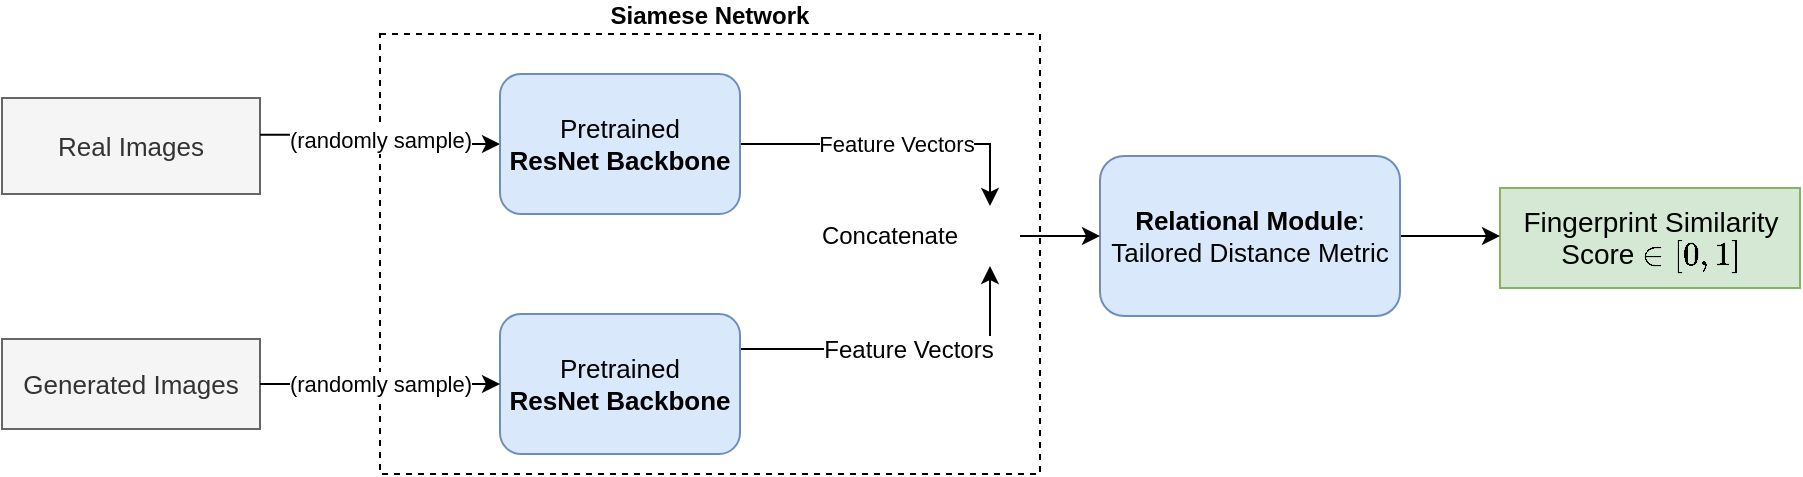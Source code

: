 <mxfile version="21.2.6" type="google">
  <diagram id="C5RBs43oDa-KdzZeNtuy" name="Page-1">
    <mxGraphModel grid="1" page="1" gridSize="10" guides="1" tooltips="1" connect="1" arrows="1" fold="1" pageScale="1" pageWidth="827" pageHeight="1169" math="1" shadow="0">
      <root>
        <mxCell id="WIyWlLk6GJQsqaUBKTNV-0" />
        <mxCell id="WIyWlLk6GJQsqaUBKTNV-1" parent="WIyWlLk6GJQsqaUBKTNV-0" />
        <mxCell id="WIyWlLk6GJQsqaUBKTNV-11" value="&lt;div&gt;Generated Images&lt;/div&gt;" style="rounded=0;whiteSpace=wrap;html=1;fontSize=13;glass=0;strokeWidth=1;shadow=0;fillColor=#f5f5f5;fontColor=#333333;strokeColor=#666666;" vertex="1" parent="WIyWlLk6GJQsqaUBKTNV-1">
          <mxGeometry x="251" y="292.5" width="129" height="45" as="geometry" />
        </mxCell>
        <mxCell id="WIyWlLk6GJQsqaUBKTNV-12" value="&lt;div style=&quot;font-size: 13px;&quot;&gt;Real Images&lt;/div&gt;" style="rounded=0;whiteSpace=wrap;html=1;fontSize=13;glass=0;strokeWidth=1;shadow=0;fillColor=#f5f5f5;fontColor=#333333;strokeColor=#666666;" vertex="1" parent="WIyWlLk6GJQsqaUBKTNV-1">
          <mxGeometry x="251" y="172" width="129" height="48" as="geometry" />
        </mxCell>
        <mxCell id="j_gQq1CnqC4lyDs7WOLW-15" value="&lt;b&gt;Siamese Network&lt;/b&gt;" style="rounded=0;whiteSpace=wrap;html=1;labelPosition=center;verticalLabelPosition=top;align=center;verticalAlign=bottom;dashed=1;fillColor=none;" vertex="1" parent="WIyWlLk6GJQsqaUBKTNV-1">
          <mxGeometry x="440" y="140" width="330" height="220" as="geometry" />
        </mxCell>
        <mxCell id="j_gQq1CnqC4lyDs7WOLW-32" value="(randomly sample)" style="edgeStyle=orthogonalEdgeStyle;rounded=0;orthogonalLoop=1;jettySize=auto;html=1;exitX=1;exitY=0.383;exitDx=0;exitDy=0;entryX=0;entryY=0.5;entryDx=0;entryDy=0;exitPerimeter=0;" edge="1" parent="WIyWlLk6GJQsqaUBKTNV-1" source="WIyWlLk6GJQsqaUBKTNV-12" target="j_gQq1CnqC4lyDs7WOLW-17">
          <mxGeometry relative="1" as="geometry" />
        </mxCell>
        <mxCell id="roJIK74ke_mvJ6h5Deoz-3" value="Feature Vectors" style="edgeStyle=orthogonalEdgeStyle;rounded=0;orthogonalLoop=1;jettySize=auto;html=1;exitX=1;exitY=0.5;exitDx=0;exitDy=0;entryX=0.5;entryY=0;entryDx=0;entryDy=0;" edge="1" parent="WIyWlLk6GJQsqaUBKTNV-1" source="j_gQq1CnqC4lyDs7WOLW-17" target="roJIK74ke_mvJ6h5Deoz-0">
          <mxGeometry relative="1" as="geometry" />
        </mxCell>
        <mxCell id="j_gQq1CnqC4lyDs7WOLW-17" value="&lt;div style=&quot;font-size: 13px;&quot;&gt;Pretrained&lt;br style=&quot;font-size: 13px;&quot;&gt;&lt;/div&gt;&lt;div style=&quot;font-size: 13px;&quot;&gt;&lt;b style=&quot;font-size: 13px;&quot;&gt;ResNet Backbone&lt;/b&gt;&lt;br style=&quot;font-size: 13px;&quot;&gt;&lt;/div&gt;" style="rounded=1;whiteSpace=wrap;html=1;fontSize=13;glass=0;strokeWidth=1;shadow=0;fillColor=#dae8fc;strokeColor=#6c8ebf;" vertex="1" parent="WIyWlLk6GJQsqaUBKTNV-1">
          <mxGeometry x="500" y="160" width="120" height="70" as="geometry" />
        </mxCell>
        <mxCell id="j_gQq1CnqC4lyDs7WOLW-38" value="Feature Vectors" style="edgeStyle=orthogonalEdgeStyle;rounded=0;orthogonalLoop=1;jettySize=auto;html=1;exitX=1;exitY=0.25;exitDx=0;exitDy=0;entryX=0.5;entryY=1;entryDx=0;entryDy=0;fontSize=12;" edge="1" parent="WIyWlLk6GJQsqaUBKTNV-1" source="j_gQq1CnqC4lyDs7WOLW-18" target="roJIK74ke_mvJ6h5Deoz-0">
          <mxGeometry relative="1" as="geometry">
            <mxPoint x="1055" y="280" as="targetPoint" />
          </mxGeometry>
        </mxCell>
        <mxCell id="j_gQq1CnqC4lyDs7WOLW-18" value="&lt;div style=&quot;font-size: 13px;&quot;&gt;Pretrained&lt;br style=&quot;font-size: 13px;&quot;&gt;&lt;/div&gt;&lt;div style=&quot;font-size: 13px;&quot;&gt;&lt;b style=&quot;font-size: 13px;&quot;&gt;ResNet Backbone&lt;/b&gt;&lt;br style=&quot;font-size: 13px;&quot;&gt;&lt;/div&gt;" style="rounded=1;whiteSpace=wrap;html=1;fontSize=13;glass=0;strokeWidth=1;shadow=0;fillColor=#dae8fc;strokeColor=#6c8ebf;" vertex="1" parent="WIyWlLk6GJQsqaUBKTNV-1">
          <mxGeometry x="500" y="280" width="120" height="70" as="geometry" />
        </mxCell>
        <mxCell id="j_gQq1CnqC4lyDs7WOLW-35" value="&lt;div&gt;&lt;font style=&quot;font-size: 14px;&quot;&gt;Fingerprint Similarity&lt;/font&gt;&lt;/div&gt;&lt;div&gt;&lt;font style=&quot;font-size: 14px;&quot;&gt;Score `\in [0,1]`&lt;br&gt;&lt;/font&gt;&lt;/div&gt;" style="text;html=1;align=center;verticalAlign=middle;resizable=0;points=[];autosize=1;strokeColor=#82b366;fillColor=#d5e8d4;rounded=0;" vertex="1" parent="WIyWlLk6GJQsqaUBKTNV-1">
          <mxGeometry x="1000" y="217" width="150" height="50" as="geometry" />
        </mxCell>
        <mxCell id="lTwEMDCqhxQaogHHauij-1" style="edgeStyle=orthogonalEdgeStyle;rounded=0;orthogonalLoop=1;jettySize=auto;html=1;exitX=1;exitY=0.5;exitDx=0;exitDy=0;entryX=0;entryY=0.48;entryDx=0;entryDy=0;entryPerimeter=0;" edge="1" parent="WIyWlLk6GJQsqaUBKTNV-1" source="lTwEMDCqhxQaogHHauij-0" target="j_gQq1CnqC4lyDs7WOLW-35">
          <mxGeometry relative="1" as="geometry">
            <mxPoint x="1200" y="320" as="targetPoint" />
          </mxGeometry>
        </mxCell>
        <mxCell id="lTwEMDCqhxQaogHHauij-0" value="&lt;div style=&quot;font-size: 13px;&quot;&gt;&lt;b style=&quot;font-size: 13px;&quot;&gt;Relational Module&lt;/b&gt;:&lt;/div&gt;&lt;div style=&quot;font-size: 13px;&quot;&gt;Tailored Distance Metric&lt;br style=&quot;font-size: 13px;&quot;&gt;&lt;/div&gt;" style="rounded=1;whiteSpace=wrap;html=1;fontSize=13;glass=0;strokeWidth=1;shadow=0;fillColor=#dae8fc;strokeColor=#6c8ebf;" vertex="1" parent="WIyWlLk6GJQsqaUBKTNV-1">
          <mxGeometry x="800" y="201" width="150" height="80" as="geometry" />
        </mxCell>
        <mxCell id="roJIK74ke_mvJ6h5Deoz-1" style="edgeStyle=orthogonalEdgeStyle;rounded=0;orthogonalLoop=1;jettySize=auto;html=1;exitX=1;exitY=0.5;exitDx=0;exitDy=0;entryX=0;entryY=0.5;entryDx=0;entryDy=0;" edge="1" parent="WIyWlLk6GJQsqaUBKTNV-1" source="roJIK74ke_mvJ6h5Deoz-0" target="lTwEMDCqhxQaogHHauij-0">
          <mxGeometry relative="1" as="geometry" />
        </mxCell>
        <mxCell id="roJIK74ke_mvJ6h5Deoz-0" value="Concatenate" style="shape=image;html=1;verticalAlign=middle;verticalLabelPosition=middle;labelBackgroundColor=#ffffff;imageAspect=0;aspect=fixed;image=https://cdn0.iconfinder.com/data/icons/bold-purple-free-samples/32/Add_Circle_Plus_Download-128.png;labelPosition=left;align=right;" vertex="1" parent="WIyWlLk6GJQsqaUBKTNV-1">
          <mxGeometry x="730" y="226" width="30" height="30" as="geometry" />
        </mxCell>
        <mxCell id="roJIK74ke_mvJ6h5Deoz-2" value="(randomly sample)" style="edgeStyle=orthogonalEdgeStyle;rounded=0;orthogonalLoop=1;jettySize=auto;html=1;exitX=1;exitY=0.5;exitDx=0;exitDy=0;entryX=0;entryY=0.5;entryDx=0;entryDy=0;" edge="1" parent="WIyWlLk6GJQsqaUBKTNV-1" source="WIyWlLk6GJQsqaUBKTNV-11" target="j_gQq1CnqC4lyDs7WOLW-18">
          <mxGeometry relative="1" as="geometry" />
        </mxCell>
      </root>
    </mxGraphModel>
  </diagram>
</mxfile>
